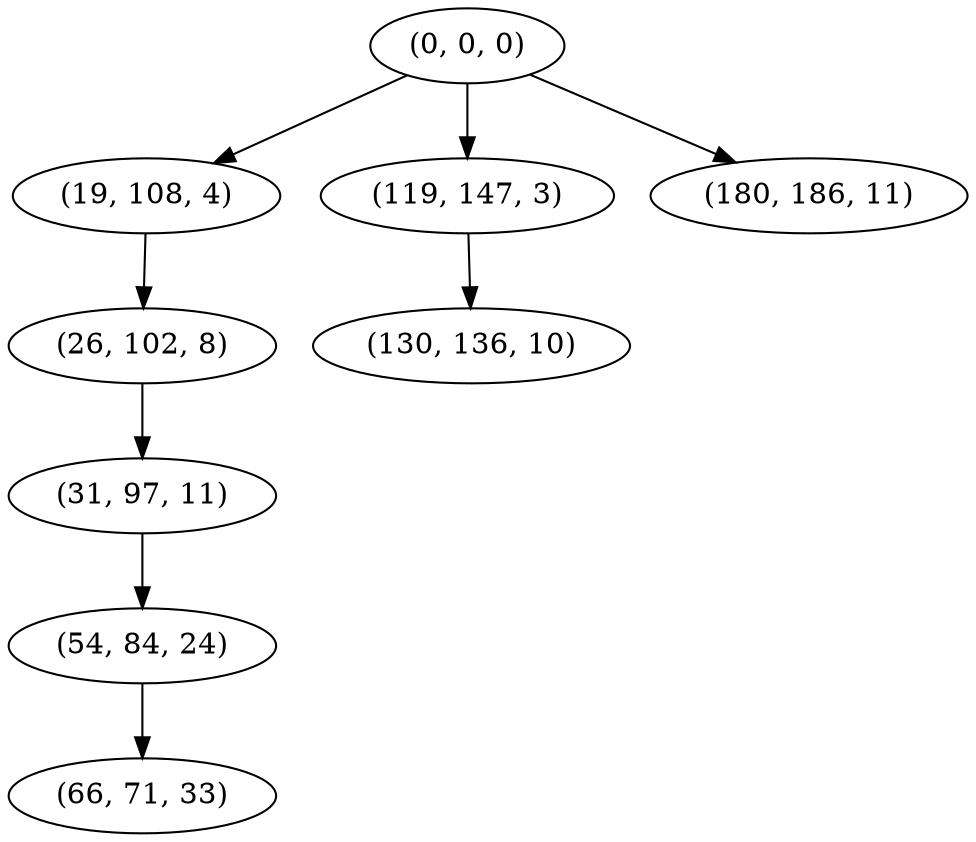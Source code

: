 digraph tree {
    "(0, 0, 0)";
    "(19, 108, 4)";
    "(26, 102, 8)";
    "(31, 97, 11)";
    "(54, 84, 24)";
    "(66, 71, 33)";
    "(119, 147, 3)";
    "(130, 136, 10)";
    "(180, 186, 11)";
    "(0, 0, 0)" -> "(19, 108, 4)";
    "(0, 0, 0)" -> "(119, 147, 3)";
    "(0, 0, 0)" -> "(180, 186, 11)";
    "(19, 108, 4)" -> "(26, 102, 8)";
    "(26, 102, 8)" -> "(31, 97, 11)";
    "(31, 97, 11)" -> "(54, 84, 24)";
    "(54, 84, 24)" -> "(66, 71, 33)";
    "(119, 147, 3)" -> "(130, 136, 10)";
}
